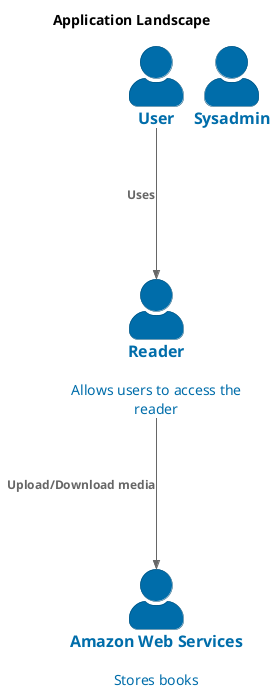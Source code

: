 @startuml
set separator none
skinparam linetype ortho
skinparam nodesep 10
skinparam ranksep 150
top to bottom direction
title Application Landscape
!include <C4/C4>
!include <C4/C4_Context>
!include <C4/C4_Container>
AddElementTag("Element", $bgColor="#ffffff", $borderColor="#888888", $fontColor="#000000", $sprite="", $shadowing="", $borderStyle="solid")
AddElementTag("Container", $bgColor="#006daa", $borderColor="#004c76", $fontColor="#000000", $sprite="", $shadowing="", $borderStyle="solid")
AddRelTag("Relationship", $textColor="#707070", $lineColor="#707070", $lineStyle="")
Container($alias="Person_user", $label="User", $techn="", $descr="", $sprite="", $tags="", $link="", $baseShape="")
Container($alias="Person_sysadmin", $label="Sysadmin", $techn="", $descr="", $sprite="", $tags="", $link="", $baseShape="")
Container($alias="SoftwareSystem_reader_ss", $label="Reader", $techn="", $descr="Allows users to access the reader", $sprite="", $tags="", $link="", $baseShape="")
Container($alias="SoftwareSystem_aws_ss", $label="Amazon Web Services", $techn="", $descr="Stores books", $sprite="", $tags="", $link="", $baseShape="")
Rel("Person_user","SoftwareSystem_reader_ss","Uses","","","")
Rel("SoftwareSystem_reader_ss","SoftwareSystem_aws_ss","Upload/Download media","","","")
hide stereotypes
@enduml
